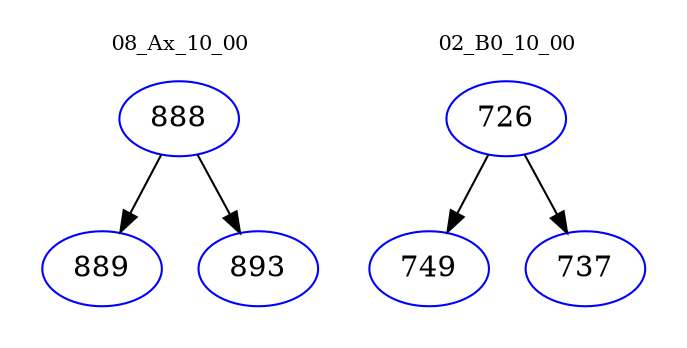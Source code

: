 digraph{
subgraph cluster_0 {
color = white
label = "08_Ax_10_00";
fontsize=10;
T0_888 [label="888", color="blue"]
T0_888 -> T0_889 [color="black"]
T0_889 [label="889", color="blue"]
T0_888 -> T0_893 [color="black"]
T0_893 [label="893", color="blue"]
}
subgraph cluster_1 {
color = white
label = "02_B0_10_00";
fontsize=10;
T1_726 [label="726", color="blue"]
T1_726 -> T1_749 [color="black"]
T1_749 [label="749", color="blue"]
T1_726 -> T1_737 [color="black"]
T1_737 [label="737", color="blue"]
}
}
